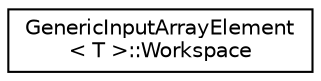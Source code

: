 digraph "Graphical Class Hierarchy"
{
 // LATEX_PDF_SIZE
  edge [fontname="Helvetica",fontsize="10",labelfontname="Helvetica",labelfontsize="10"];
  node [fontname="Helvetica",fontsize="10",shape=record];
  rankdir="LR";
  Node0 [label="GenericInputArrayElement\l\< T \>::Workspace",height=0.2,width=0.4,color="black", fillcolor="white", style="filled",URL="$structarm__conv_1_1depthwise_1_1_generic_input_array_element_1_1_workspace.xhtml",tooltip=" "];
}
